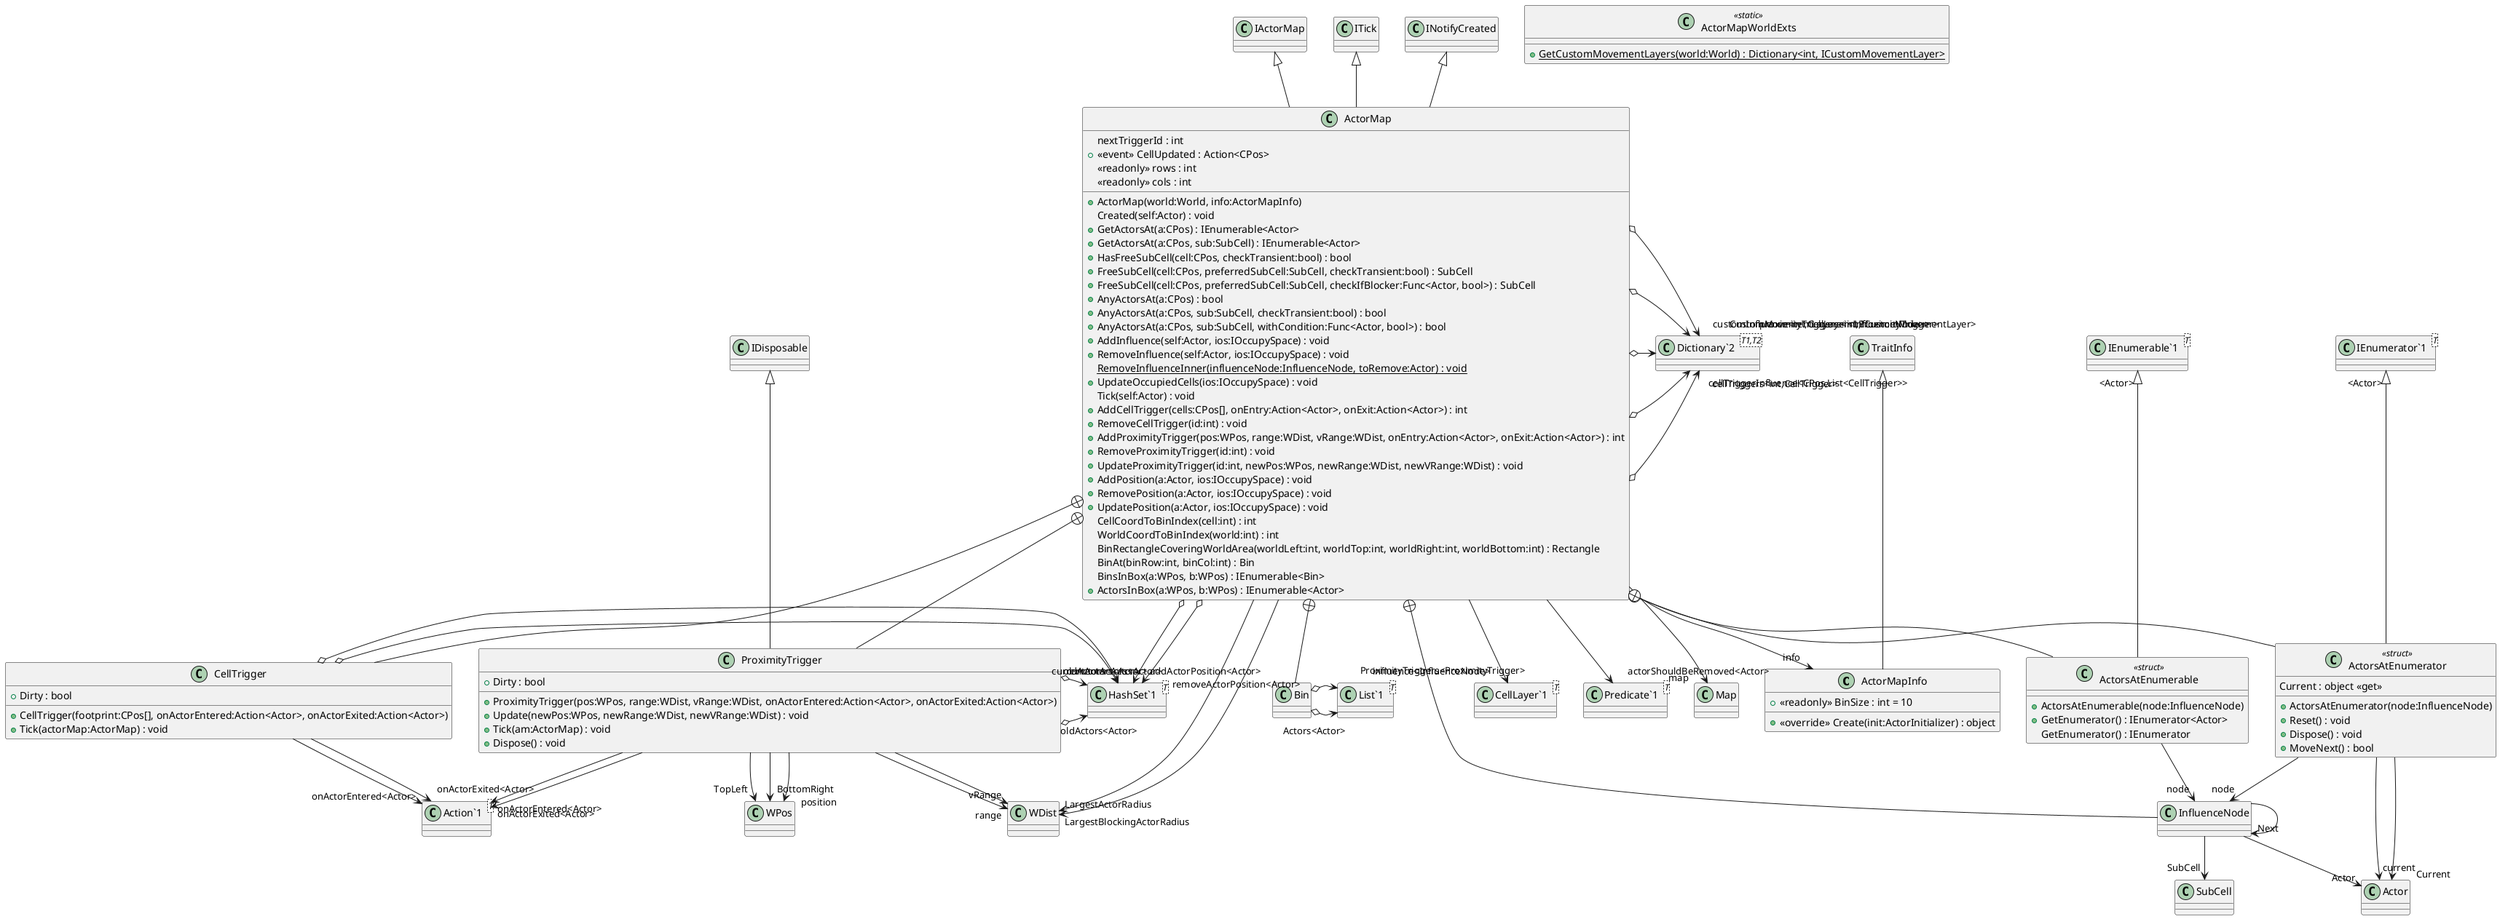 @startuml
class ActorMapInfo {
    + <<readonly>> BinSize : int = 10
    + <<override>> Create(init:ActorInitializer) : object
}
class ActorMap {
    nextTriggerId : int
    +  <<event>> CellUpdated : Action<CPos> 
    <<readonly>> rows : int
    <<readonly>> cols : int
    + ActorMap(world:World, info:ActorMapInfo)
    Created(self:Actor) : void
    + GetActorsAt(a:CPos) : IEnumerable<Actor>
    + GetActorsAt(a:CPos, sub:SubCell) : IEnumerable<Actor>
    + HasFreeSubCell(cell:CPos, checkTransient:bool) : bool
    + FreeSubCell(cell:CPos, preferredSubCell:SubCell, checkTransient:bool) : SubCell
    + FreeSubCell(cell:CPos, preferredSubCell:SubCell, checkIfBlocker:Func<Actor, bool>) : SubCell
    + AnyActorsAt(a:CPos) : bool
    + AnyActorsAt(a:CPos, sub:SubCell, checkTransient:bool) : bool
    + AnyActorsAt(a:CPos, sub:SubCell, withCondition:Func<Actor, bool>) : bool
    + AddInfluence(self:Actor, ios:IOccupySpace) : void
    + RemoveInfluence(self:Actor, ios:IOccupySpace) : void
    {static} RemoveInfluenceInner(influenceNode:InfluenceNode, toRemove:Actor) : void
    + UpdateOccupiedCells(ios:IOccupySpace) : void
    Tick(self:Actor) : void
    + AddCellTrigger(cells:CPos[], onEntry:Action<Actor>, onExit:Action<Actor>) : int
    + RemoveCellTrigger(id:int) : void
    + AddProximityTrigger(pos:WPos, range:WDist, vRange:WDist, onEntry:Action<Actor>, onExit:Action<Actor>) : int
    + RemoveProximityTrigger(id:int) : void
    + UpdateProximityTrigger(id:int, newPos:WPos, newRange:WDist, newVRange:WDist) : void
    + AddPosition(a:Actor, ios:IOccupySpace) : void
    + RemovePosition(a:Actor, ios:IOccupySpace) : void
    + UpdatePosition(a:Actor, ios:IOccupySpace) : void
    CellCoordToBinIndex(cell:int) : int
    WorldCoordToBinIndex(world:int) : int
    BinRectangleCoveringWorldArea(worldLeft:int, worldTop:int, worldRight:int, worldBottom:int) : Rectangle
    BinAt(binRow:int, binCol:int) : Bin
    BinsInBox(a:WPos, b:WPos) : IEnumerable<Bin>
    + ActorsInBox(a:WPos, b:WPos) : IEnumerable<Actor>
}
class ActorMapWorldExts <<static>> {
    + {static} GetCustomMovementLayers(world:World) : Dictionary<int, ICustomMovementLayer>
}
class InfluenceNode {
}
class Bin {
}
class CellTrigger {
    + Dirty : bool
    + CellTrigger(footprint:CPos[], onActorEntered:Action<Actor>, onActorExited:Action<Actor>)
    + Tick(actorMap:ActorMap) : void
}
class ProximityTrigger {
    + Dirty : bool
    + ProximityTrigger(pos:WPos, range:WDist, vRange:WDist, onActorEntered:Action<Actor>, onActorExited:Action<Actor>)
    + Update(newPos:WPos, newRange:WDist, newVRange:WDist) : void
    + Tick(am:ActorMap) : void
    + Dispose() : void
}
class "Dictionary`2"<T1,T2> {
}
class "CellLayer`1"<T> {
}
class "HashSet`1"<T> {
}
class "Predicate`1"<T> {
}
class ActorsAtEnumerator <<struct>> {
    + ActorsAtEnumerator(node:InfluenceNode)
    + Reset() : void
    Current : object <<get>>
    + Dispose() : void
    + MoveNext() : bool
}
class ActorsAtEnumerable <<struct>> {
    + ActorsAtEnumerable(node:InfluenceNode)
    + GetEnumerator() : IEnumerator<Actor>
    GetEnumerator() : IEnumerator
}
class "List`1"<T> {
}
class "Action`1"<T> {
}
class "IEnumerator`1"<T> {
}
class "IEnumerable`1"<T> {
}
TraitInfo <|-- ActorMapInfo
IActorMap <|-- ActorMap
ITick <|-- ActorMap
INotifyCreated <|-- ActorMap
ActorMap --> "info" ActorMapInfo
ActorMap --> "map" Map
ActorMap o-> "cellTriggers<int,CellTrigger>" "Dictionary`2"
ActorMap o-> "cellTriggerInfluence<CPos,List<CellTrigger>>" "Dictionary`2"
ActorMap o-> "proximityTriggers<int,ProximityTrigger>" "Dictionary`2"
ActorMap --> "influence<InfluenceNode>" "CellLayer`1"
ActorMap o-> "customInfluence<int,CellLayer<InfluenceNode>>" "Dictionary`2"
ActorMap o-> "CustomMovementLayers<int,ICustomMovementLayer>" "Dictionary`2"
ActorMap o-> "addActorPosition<Actor>" "HashSet`1"
ActorMap o-> "removeActorPosition<Actor>" "HashSet`1"
ActorMap --> "actorShouldBeRemoved<Actor>" "Predicate`1"
ActorMap --> "LargestActorRadius" WDist
ActorMap --> "LargestBlockingActorRadius" WDist
ActorMap +-- InfluenceNode
InfluenceNode --> "Next" InfluenceNode
InfluenceNode --> "SubCell" SubCell
InfluenceNode --> "Actor" Actor
ActorMap +-- Bin
Bin o-> "Actors<Actor>" "List`1"
Bin o-> "ProximityTriggers<ProximityTrigger>" "List`1"
ActorMap +-- CellTrigger
CellTrigger --> "onActorEntered<Actor>" "Action`1"
CellTrigger --> "onActorExited<Actor>" "Action`1"
CellTrigger o-> "oldActors<Actor>" "HashSet`1"
CellTrigger o-> "currentActors<Actor>" "HashSet`1"
ActorMap +-- ProximityTrigger
IDisposable <|-- ProximityTrigger
ProximityTrigger --> "TopLeft" WPos
ProximityTrigger --> "BottomRight" WPos
ProximityTrigger --> "onActorEntered<Actor>" "Action`1"
ProximityTrigger --> "onActorExited<Actor>" "Action`1"
ProximityTrigger o-> "oldActors<Actor>" "HashSet`1"
ProximityTrigger o-> "currentActors<Actor>" "HashSet`1"
ProximityTrigger --> "position" WPos
ProximityTrigger --> "range" WDist
ProximityTrigger --> "vRange" WDist
ActorMap +-- ActorsAtEnumerator
"IEnumerator`1" "<Actor>" <|-- ActorsAtEnumerator
ActorsAtEnumerator --> "node" InfluenceNode
ActorsAtEnumerator --> "current" Actor
ActorsAtEnumerator --> "Current" Actor
ActorMap +-- ActorsAtEnumerable
"IEnumerable`1" "<Actor>" <|-- ActorsAtEnumerable
ActorsAtEnumerable --> "node" InfluenceNode
@enduml
